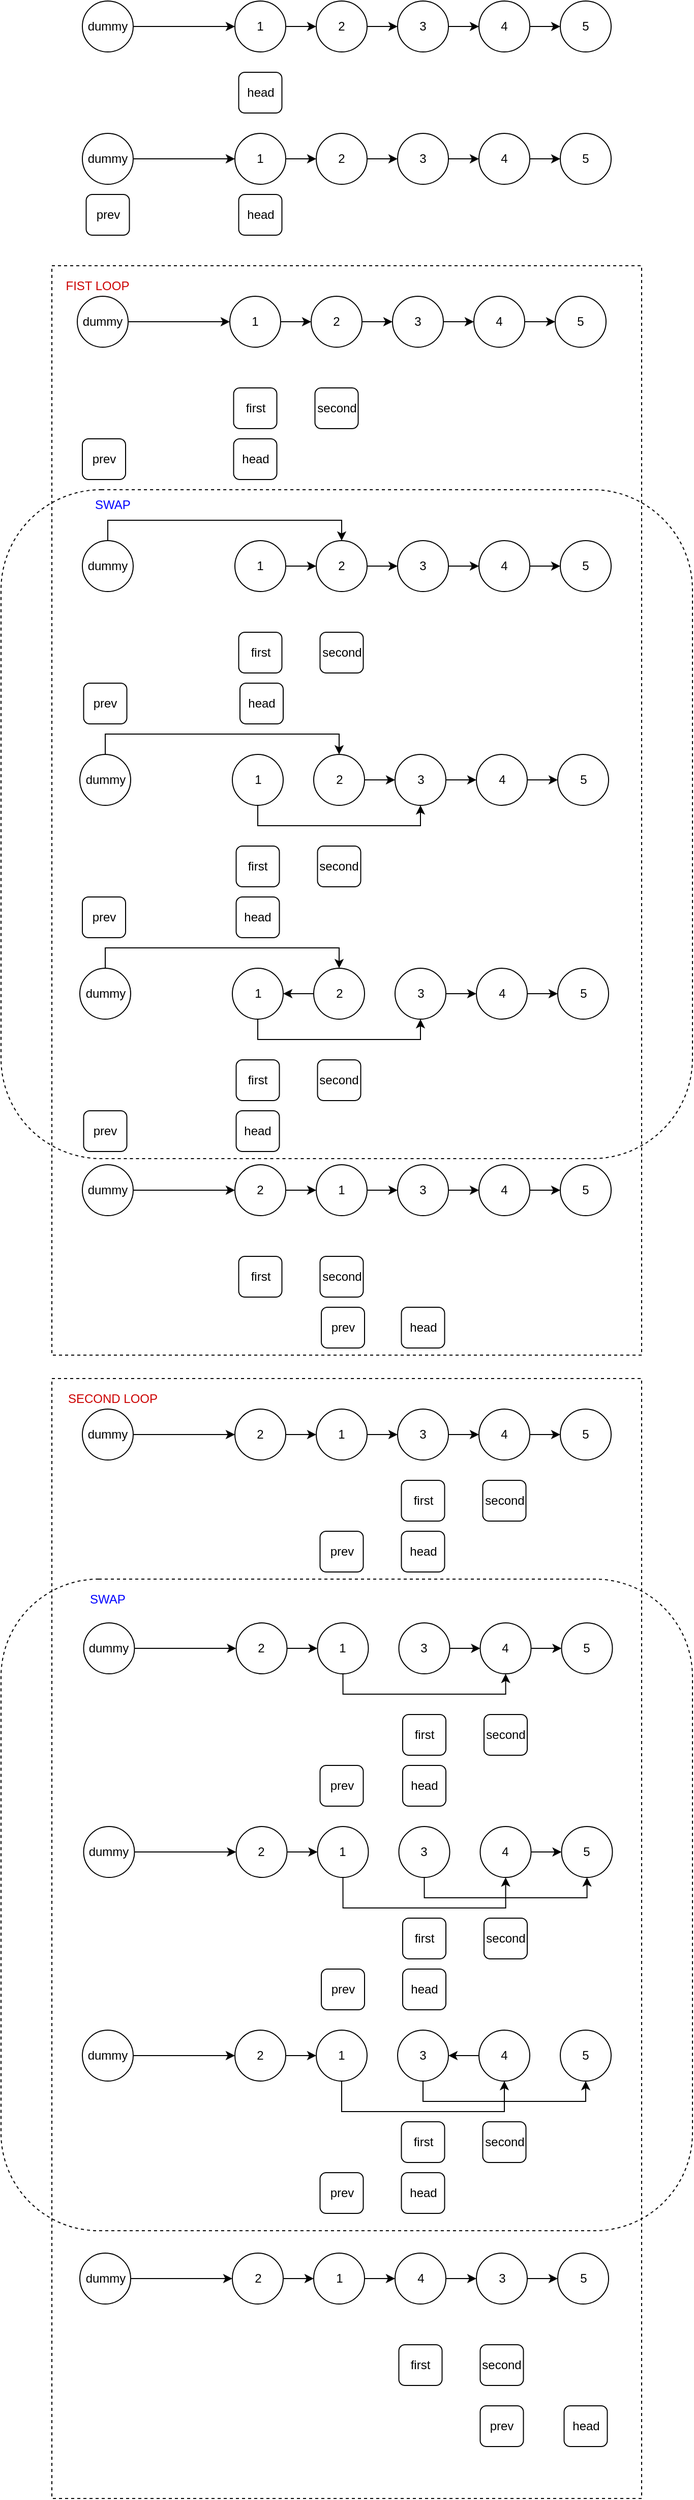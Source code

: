 <mxfile version="13.0.3" type="device"><diagram id="5yfYd93-3vMi6knRlpCM" name="Page-1"><mxGraphModel dx="1933" dy="830" grid="1" gridSize="10" guides="1" tooltips="1" connect="1" arrows="1" fold="1" page="1" pageScale="1" pageWidth="827" pageHeight="1169" math="0" shadow="0"><root><mxCell id="0"/><mxCell id="1" parent="0"/><mxCell id="Z7GHUxm8y8TPB0HBNVhm-134" value="" style="rounded=0;whiteSpace=wrap;html=1;dashed=1;fillColor=none;" vertex="1" parent="1"><mxGeometry x="20" y="300" width="580" height="1070" as="geometry"/></mxCell><mxCell id="Z7GHUxm8y8TPB0HBNVhm-74" style="edgeStyle=orthogonalEdgeStyle;rounded=0;orthogonalLoop=1;jettySize=auto;html=1;exitX=1;exitY=0.5;exitDx=0;exitDy=0;entryX=0;entryY=0.5;entryDx=0;entryDy=0;" edge="1" parent="1" source="Z7GHUxm8y8TPB0HBNVhm-1" target="Z7GHUxm8y8TPB0HBNVhm-2"><mxGeometry relative="1" as="geometry"/></mxCell><mxCell id="Z7GHUxm8y8TPB0HBNVhm-1" value="dummy" style="ellipse;whiteSpace=wrap;html=1;aspect=fixed;" vertex="1" parent="1"><mxGeometry x="50" y="40" width="50" height="50" as="geometry"/></mxCell><mxCell id="Z7GHUxm8y8TPB0HBNVhm-8" style="edgeStyle=orthogonalEdgeStyle;rounded=0;orthogonalLoop=1;jettySize=auto;html=1;exitX=1;exitY=0.5;exitDx=0;exitDy=0;entryX=0;entryY=0.5;entryDx=0;entryDy=0;" edge="1" parent="1" source="Z7GHUxm8y8TPB0HBNVhm-2" target="Z7GHUxm8y8TPB0HBNVhm-3"><mxGeometry relative="1" as="geometry"/></mxCell><mxCell id="Z7GHUxm8y8TPB0HBNVhm-2" value="1" style="ellipse;whiteSpace=wrap;html=1;aspect=fixed;" vertex="1" parent="1"><mxGeometry x="200" y="40" width="50" height="50" as="geometry"/></mxCell><mxCell id="Z7GHUxm8y8TPB0HBNVhm-9" style="edgeStyle=orthogonalEdgeStyle;rounded=0;orthogonalLoop=1;jettySize=auto;html=1;exitX=1;exitY=0.5;exitDx=0;exitDy=0;entryX=0;entryY=0.5;entryDx=0;entryDy=0;" edge="1" parent="1" source="Z7GHUxm8y8TPB0HBNVhm-3" target="Z7GHUxm8y8TPB0HBNVhm-4"><mxGeometry relative="1" as="geometry"/></mxCell><mxCell id="Z7GHUxm8y8TPB0HBNVhm-3" value="2" style="ellipse;whiteSpace=wrap;html=1;aspect=fixed;" vertex="1" parent="1"><mxGeometry x="280" y="40" width="50" height="50" as="geometry"/></mxCell><mxCell id="Z7GHUxm8y8TPB0HBNVhm-10" style="edgeStyle=orthogonalEdgeStyle;rounded=0;orthogonalLoop=1;jettySize=auto;html=1;exitX=1;exitY=0.5;exitDx=0;exitDy=0;entryX=0;entryY=0.5;entryDx=0;entryDy=0;" edge="1" parent="1" source="Z7GHUxm8y8TPB0HBNVhm-4" target="Z7GHUxm8y8TPB0HBNVhm-5"><mxGeometry relative="1" as="geometry"/></mxCell><mxCell id="Z7GHUxm8y8TPB0HBNVhm-4" value="3" style="ellipse;whiteSpace=wrap;html=1;aspect=fixed;" vertex="1" parent="1"><mxGeometry x="360" y="40" width="50" height="50" as="geometry"/></mxCell><mxCell id="Z7GHUxm8y8TPB0HBNVhm-11" style="edgeStyle=orthogonalEdgeStyle;rounded=0;orthogonalLoop=1;jettySize=auto;html=1;exitX=1;exitY=0.5;exitDx=0;exitDy=0;entryX=0;entryY=0.5;entryDx=0;entryDy=0;" edge="1" parent="1" source="Z7GHUxm8y8TPB0HBNVhm-5" target="Z7GHUxm8y8TPB0HBNVhm-6"><mxGeometry relative="1" as="geometry"/></mxCell><mxCell id="Z7GHUxm8y8TPB0HBNVhm-5" value="4" style="ellipse;whiteSpace=wrap;html=1;aspect=fixed;" vertex="1" parent="1"><mxGeometry x="440" y="40" width="50" height="50" as="geometry"/></mxCell><mxCell id="Z7GHUxm8y8TPB0HBNVhm-6" value="5" style="ellipse;whiteSpace=wrap;html=1;aspect=fixed;" vertex="1" parent="1"><mxGeometry x="520" y="40" width="50" height="50" as="geometry"/></mxCell><mxCell id="Z7GHUxm8y8TPB0HBNVhm-24" value="prev" style="rounded=1;whiteSpace=wrap;html=1;" vertex="1" parent="1"><mxGeometry x="53.75" y="230" width="42.5" height="40" as="geometry"/></mxCell><mxCell id="Z7GHUxm8y8TPB0HBNVhm-309" style="edgeStyle=orthogonalEdgeStyle;rounded=0;orthogonalLoop=1;jettySize=auto;html=1;exitX=1;exitY=0.5;exitDx=0;exitDy=0;entryX=0;entryY=0.5;entryDx=0;entryDy=0;" edge="1" parent="1" source="Z7GHUxm8y8TPB0HBNVhm-26" target="Z7GHUxm8y8TPB0HBNVhm-28"><mxGeometry relative="1" as="geometry"/></mxCell><mxCell id="Z7GHUxm8y8TPB0HBNVhm-26" value="dummy" style="ellipse;whiteSpace=wrap;html=1;aspect=fixed;" vertex="1" parent="1"><mxGeometry x="45" y="330" width="50" height="50" as="geometry"/></mxCell><mxCell id="Z7GHUxm8y8TPB0HBNVhm-27" style="edgeStyle=orthogonalEdgeStyle;rounded=0;orthogonalLoop=1;jettySize=auto;html=1;exitX=1;exitY=0.5;exitDx=0;exitDy=0;entryX=0;entryY=0.5;entryDx=0;entryDy=0;" edge="1" source="Z7GHUxm8y8TPB0HBNVhm-28" target="Z7GHUxm8y8TPB0HBNVhm-30" parent="1"><mxGeometry relative="1" as="geometry"/></mxCell><mxCell id="Z7GHUxm8y8TPB0HBNVhm-28" value="1" style="ellipse;whiteSpace=wrap;html=1;aspect=fixed;" vertex="1" parent="1"><mxGeometry x="195" y="330" width="50" height="50" as="geometry"/></mxCell><mxCell id="Z7GHUxm8y8TPB0HBNVhm-29" style="edgeStyle=orthogonalEdgeStyle;rounded=0;orthogonalLoop=1;jettySize=auto;html=1;exitX=1;exitY=0.5;exitDx=0;exitDy=0;entryX=0;entryY=0.5;entryDx=0;entryDy=0;" edge="1" source="Z7GHUxm8y8TPB0HBNVhm-30" target="Z7GHUxm8y8TPB0HBNVhm-32" parent="1"><mxGeometry relative="1" as="geometry"/></mxCell><mxCell id="Z7GHUxm8y8TPB0HBNVhm-30" value="2" style="ellipse;whiteSpace=wrap;html=1;aspect=fixed;" vertex="1" parent="1"><mxGeometry x="275" y="330" width="50" height="50" as="geometry"/></mxCell><mxCell id="Z7GHUxm8y8TPB0HBNVhm-31" style="edgeStyle=orthogonalEdgeStyle;rounded=0;orthogonalLoop=1;jettySize=auto;html=1;exitX=1;exitY=0.5;exitDx=0;exitDy=0;entryX=0;entryY=0.5;entryDx=0;entryDy=0;" edge="1" source="Z7GHUxm8y8TPB0HBNVhm-32" target="Z7GHUxm8y8TPB0HBNVhm-34" parent="1"><mxGeometry relative="1" as="geometry"/></mxCell><mxCell id="Z7GHUxm8y8TPB0HBNVhm-32" value="3" style="ellipse;whiteSpace=wrap;html=1;aspect=fixed;" vertex="1" parent="1"><mxGeometry x="355" y="330" width="50" height="50" as="geometry"/></mxCell><mxCell id="Z7GHUxm8y8TPB0HBNVhm-33" style="edgeStyle=orthogonalEdgeStyle;rounded=0;orthogonalLoop=1;jettySize=auto;html=1;exitX=1;exitY=0.5;exitDx=0;exitDy=0;entryX=0;entryY=0.5;entryDx=0;entryDy=0;" edge="1" source="Z7GHUxm8y8TPB0HBNVhm-34" target="Z7GHUxm8y8TPB0HBNVhm-35" parent="1"><mxGeometry relative="1" as="geometry"/></mxCell><mxCell id="Z7GHUxm8y8TPB0HBNVhm-34" value="4" style="ellipse;whiteSpace=wrap;html=1;aspect=fixed;" vertex="1" parent="1"><mxGeometry x="435" y="330" width="50" height="50" as="geometry"/></mxCell><mxCell id="Z7GHUxm8y8TPB0HBNVhm-35" value="5" style="ellipse;whiteSpace=wrap;html=1;aspect=fixed;" vertex="1" parent="1"><mxGeometry x="515" y="330" width="50" height="50" as="geometry"/></mxCell><mxCell id="Z7GHUxm8y8TPB0HBNVhm-75" style="edgeStyle=orthogonalEdgeStyle;rounded=0;orthogonalLoop=1;jettySize=auto;html=1;exitX=1;exitY=0.5;exitDx=0;exitDy=0;entryX=0;entryY=0.5;entryDx=0;entryDy=0;" edge="1" parent="1" source="Z7GHUxm8y8TPB0HBNVhm-39" target="Z7GHUxm8y8TPB0HBNVhm-41"><mxGeometry relative="1" as="geometry"/></mxCell><mxCell id="Z7GHUxm8y8TPB0HBNVhm-39" value="dummy" style="ellipse;whiteSpace=wrap;html=1;aspect=fixed;" vertex="1" parent="1"><mxGeometry x="50" y="170" width="50" height="50" as="geometry"/></mxCell><mxCell id="Z7GHUxm8y8TPB0HBNVhm-40" style="edgeStyle=orthogonalEdgeStyle;rounded=0;orthogonalLoop=1;jettySize=auto;html=1;exitX=1;exitY=0.5;exitDx=0;exitDy=0;entryX=0;entryY=0.5;entryDx=0;entryDy=0;" edge="1" source="Z7GHUxm8y8TPB0HBNVhm-41" target="Z7GHUxm8y8TPB0HBNVhm-43" parent="1"><mxGeometry relative="1" as="geometry"/></mxCell><mxCell id="Z7GHUxm8y8TPB0HBNVhm-41" value="1" style="ellipse;whiteSpace=wrap;html=1;aspect=fixed;" vertex="1" parent="1"><mxGeometry x="200" y="170" width="50" height="50" as="geometry"/></mxCell><mxCell id="Z7GHUxm8y8TPB0HBNVhm-42" style="edgeStyle=orthogonalEdgeStyle;rounded=0;orthogonalLoop=1;jettySize=auto;html=1;exitX=1;exitY=0.5;exitDx=0;exitDy=0;entryX=0;entryY=0.5;entryDx=0;entryDy=0;" edge="1" source="Z7GHUxm8y8TPB0HBNVhm-43" target="Z7GHUxm8y8TPB0HBNVhm-45" parent="1"><mxGeometry relative="1" as="geometry"/></mxCell><mxCell id="Z7GHUxm8y8TPB0HBNVhm-43" value="2" style="ellipse;whiteSpace=wrap;html=1;aspect=fixed;" vertex="1" parent="1"><mxGeometry x="280" y="170" width="50" height="50" as="geometry"/></mxCell><mxCell id="Z7GHUxm8y8TPB0HBNVhm-44" style="edgeStyle=orthogonalEdgeStyle;rounded=0;orthogonalLoop=1;jettySize=auto;html=1;exitX=1;exitY=0.5;exitDx=0;exitDy=0;entryX=0;entryY=0.5;entryDx=0;entryDy=0;" edge="1" source="Z7GHUxm8y8TPB0HBNVhm-45" target="Z7GHUxm8y8TPB0HBNVhm-47" parent="1"><mxGeometry relative="1" as="geometry"/></mxCell><mxCell id="Z7GHUxm8y8TPB0HBNVhm-45" value="3" style="ellipse;whiteSpace=wrap;html=1;aspect=fixed;" vertex="1" parent="1"><mxGeometry x="360" y="170" width="50" height="50" as="geometry"/></mxCell><mxCell id="Z7GHUxm8y8TPB0HBNVhm-46" style="edgeStyle=orthogonalEdgeStyle;rounded=0;orthogonalLoop=1;jettySize=auto;html=1;exitX=1;exitY=0.5;exitDx=0;exitDy=0;entryX=0;entryY=0.5;entryDx=0;entryDy=0;" edge="1" source="Z7GHUxm8y8TPB0HBNVhm-47" target="Z7GHUxm8y8TPB0HBNVhm-48" parent="1"><mxGeometry relative="1" as="geometry"/></mxCell><mxCell id="Z7GHUxm8y8TPB0HBNVhm-47" value="4" style="ellipse;whiteSpace=wrap;html=1;aspect=fixed;" vertex="1" parent="1"><mxGeometry x="440" y="170" width="50" height="50" as="geometry"/></mxCell><mxCell id="Z7GHUxm8y8TPB0HBNVhm-48" value="5" style="ellipse;whiteSpace=wrap;html=1;aspect=fixed;" vertex="1" parent="1"><mxGeometry x="520" y="170" width="50" height="50" as="geometry"/></mxCell><mxCell id="Z7GHUxm8y8TPB0HBNVhm-53" value="prev" style="rounded=1;whiteSpace=wrap;html=1;" vertex="1" parent="1"><mxGeometry x="50" y="470" width="42.5" height="40" as="geometry"/></mxCell><mxCell id="Z7GHUxm8y8TPB0HBNVhm-56" value="first" style="rounded=1;whiteSpace=wrap;html=1;" vertex="1" parent="1"><mxGeometry x="198.75" y="420" width="42.5" height="40" as="geometry"/></mxCell><mxCell id="Z7GHUxm8y8TPB0HBNVhm-58" value="second" style="rounded=1;whiteSpace=wrap;html=1;" vertex="1" parent="1"><mxGeometry x="278.75" y="420" width="42.5" height="40" as="geometry"/></mxCell><mxCell id="Z7GHUxm8y8TPB0HBNVhm-59" value="dummy" style="ellipse;whiteSpace=wrap;html=1;aspect=fixed;" vertex="1" parent="1"><mxGeometry x="50" y="570" width="50" height="50" as="geometry"/></mxCell><mxCell id="Z7GHUxm8y8TPB0HBNVhm-60" style="edgeStyle=orthogonalEdgeStyle;rounded=0;orthogonalLoop=1;jettySize=auto;html=1;exitX=1;exitY=0.5;exitDx=0;exitDy=0;entryX=0;entryY=0.5;entryDx=0;entryDy=0;" edge="1" source="Z7GHUxm8y8TPB0HBNVhm-61" target="Z7GHUxm8y8TPB0HBNVhm-63" parent="1"><mxGeometry relative="1" as="geometry"/></mxCell><mxCell id="Z7GHUxm8y8TPB0HBNVhm-61" value="1" style="ellipse;whiteSpace=wrap;html=1;aspect=fixed;" vertex="1" parent="1"><mxGeometry x="200" y="570" width="50" height="50" as="geometry"/></mxCell><mxCell id="Z7GHUxm8y8TPB0HBNVhm-62" style="edgeStyle=orthogonalEdgeStyle;rounded=0;orthogonalLoop=1;jettySize=auto;html=1;exitX=1;exitY=0.5;exitDx=0;exitDy=0;entryX=0;entryY=0.5;entryDx=0;entryDy=0;" edge="1" source="Z7GHUxm8y8TPB0HBNVhm-63" target="Z7GHUxm8y8TPB0HBNVhm-65" parent="1"><mxGeometry relative="1" as="geometry"/></mxCell><mxCell id="Z7GHUxm8y8TPB0HBNVhm-63" value="2" style="ellipse;whiteSpace=wrap;html=1;aspect=fixed;" vertex="1" parent="1"><mxGeometry x="280" y="570" width="50" height="50" as="geometry"/></mxCell><mxCell id="Z7GHUxm8y8TPB0HBNVhm-64" style="edgeStyle=orthogonalEdgeStyle;rounded=0;orthogonalLoop=1;jettySize=auto;html=1;exitX=1;exitY=0.5;exitDx=0;exitDy=0;entryX=0;entryY=0.5;entryDx=0;entryDy=0;" edge="1" source="Z7GHUxm8y8TPB0HBNVhm-65" target="Z7GHUxm8y8TPB0HBNVhm-67" parent="1"><mxGeometry relative="1" as="geometry"/></mxCell><mxCell id="Z7GHUxm8y8TPB0HBNVhm-65" value="3" style="ellipse;whiteSpace=wrap;html=1;aspect=fixed;" vertex="1" parent="1"><mxGeometry x="360" y="570" width="50" height="50" as="geometry"/></mxCell><mxCell id="Z7GHUxm8y8TPB0HBNVhm-66" style="edgeStyle=orthogonalEdgeStyle;rounded=0;orthogonalLoop=1;jettySize=auto;html=1;exitX=1;exitY=0.5;exitDx=0;exitDy=0;entryX=0;entryY=0.5;entryDx=0;entryDy=0;" edge="1" source="Z7GHUxm8y8TPB0HBNVhm-67" target="Z7GHUxm8y8TPB0HBNVhm-68" parent="1"><mxGeometry relative="1" as="geometry"/></mxCell><mxCell id="Z7GHUxm8y8TPB0HBNVhm-67" value="4" style="ellipse;whiteSpace=wrap;html=1;aspect=fixed;" vertex="1" parent="1"><mxGeometry x="440" y="570" width="50" height="50" as="geometry"/></mxCell><mxCell id="Z7GHUxm8y8TPB0HBNVhm-68" value="5" style="ellipse;whiteSpace=wrap;html=1;aspect=fixed;" vertex="1" parent="1"><mxGeometry x="520" y="570" width="50" height="50" as="geometry"/></mxCell><mxCell id="Z7GHUxm8y8TPB0HBNVhm-69" value="" style="edgeStyle=orthogonalEdgeStyle;rounded=0;orthogonalLoop=1;jettySize=auto;html=1;entryX=0.5;entryY=0;entryDx=0;entryDy=0;exitX=0.5;exitY=0;exitDx=0;exitDy=0;" edge="1" source="Z7GHUxm8y8TPB0HBNVhm-59" parent="1"><mxGeometry relative="1" as="geometry"><mxPoint x="145" y="570" as="sourcePoint"/><mxPoint x="305" y="570" as="targetPoint"/><Array as="points"><mxPoint x="75" y="550"/><mxPoint x="305" y="550"/></Array></mxGeometry></mxCell><mxCell id="Z7GHUxm8y8TPB0HBNVhm-71" value="prev" style="rounded=1;whiteSpace=wrap;html=1;" vertex="1" parent="1"><mxGeometry x="51.25" y="710" width="42.5" height="40" as="geometry"/></mxCell><mxCell id="Z7GHUxm8y8TPB0HBNVhm-72" value="first" style="rounded=1;whiteSpace=wrap;html=1;" vertex="1" parent="1"><mxGeometry x="203.75" y="660" width="42.5" height="40" as="geometry"/></mxCell><mxCell id="Z7GHUxm8y8TPB0HBNVhm-73" value="second" style="rounded=1;whiteSpace=wrap;html=1;" vertex="1" parent="1"><mxGeometry x="283.75" y="660" width="42.5" height="40" as="geometry"/></mxCell><mxCell id="Z7GHUxm8y8TPB0HBNVhm-77" value="dummy" style="ellipse;whiteSpace=wrap;html=1;aspect=fixed;" vertex="1" parent="1"><mxGeometry x="47.5" y="780" width="50" height="50" as="geometry"/></mxCell><mxCell id="Z7GHUxm8y8TPB0HBNVhm-92" style="edgeStyle=orthogonalEdgeStyle;rounded=0;orthogonalLoop=1;jettySize=auto;html=1;exitX=0.5;exitY=1;exitDx=0;exitDy=0;entryX=0.5;entryY=1;entryDx=0;entryDy=0;" edge="1" parent="1" source="Z7GHUxm8y8TPB0HBNVhm-79" target="Z7GHUxm8y8TPB0HBNVhm-83"><mxGeometry relative="1" as="geometry"/></mxCell><mxCell id="Z7GHUxm8y8TPB0HBNVhm-79" value="1" style="ellipse;whiteSpace=wrap;html=1;aspect=fixed;" vertex="1" parent="1"><mxGeometry x="197.5" y="780" width="50" height="50" as="geometry"/></mxCell><mxCell id="Z7GHUxm8y8TPB0HBNVhm-80" style="edgeStyle=orthogonalEdgeStyle;rounded=0;orthogonalLoop=1;jettySize=auto;html=1;exitX=1;exitY=0.5;exitDx=0;exitDy=0;entryX=0;entryY=0.5;entryDx=0;entryDy=0;" edge="1" source="Z7GHUxm8y8TPB0HBNVhm-81" target="Z7GHUxm8y8TPB0HBNVhm-83" parent="1"><mxGeometry relative="1" as="geometry"/></mxCell><mxCell id="Z7GHUxm8y8TPB0HBNVhm-81" value="2" style="ellipse;whiteSpace=wrap;html=1;aspect=fixed;" vertex="1" parent="1"><mxGeometry x="277.5" y="780" width="50" height="50" as="geometry"/></mxCell><mxCell id="Z7GHUxm8y8TPB0HBNVhm-82" style="edgeStyle=orthogonalEdgeStyle;rounded=0;orthogonalLoop=1;jettySize=auto;html=1;exitX=1;exitY=0.5;exitDx=0;exitDy=0;entryX=0;entryY=0.5;entryDx=0;entryDy=0;" edge="1" source="Z7GHUxm8y8TPB0HBNVhm-83" target="Z7GHUxm8y8TPB0HBNVhm-85" parent="1"><mxGeometry relative="1" as="geometry"/></mxCell><mxCell id="Z7GHUxm8y8TPB0HBNVhm-83" value="3" style="ellipse;whiteSpace=wrap;html=1;aspect=fixed;" vertex="1" parent="1"><mxGeometry x="357.5" y="780" width="50" height="50" as="geometry"/></mxCell><mxCell id="Z7GHUxm8y8TPB0HBNVhm-84" style="edgeStyle=orthogonalEdgeStyle;rounded=0;orthogonalLoop=1;jettySize=auto;html=1;exitX=1;exitY=0.5;exitDx=0;exitDy=0;entryX=0;entryY=0.5;entryDx=0;entryDy=0;" edge="1" source="Z7GHUxm8y8TPB0HBNVhm-85" target="Z7GHUxm8y8TPB0HBNVhm-86" parent="1"><mxGeometry relative="1" as="geometry"/></mxCell><mxCell id="Z7GHUxm8y8TPB0HBNVhm-85" value="4" style="ellipse;whiteSpace=wrap;html=1;aspect=fixed;" vertex="1" parent="1"><mxGeometry x="437.5" y="780" width="50" height="50" as="geometry"/></mxCell><mxCell id="Z7GHUxm8y8TPB0HBNVhm-86" value="5" style="ellipse;whiteSpace=wrap;html=1;aspect=fixed;" vertex="1" parent="1"><mxGeometry x="517.5" y="780" width="50" height="50" as="geometry"/></mxCell><mxCell id="Z7GHUxm8y8TPB0HBNVhm-87" value="" style="edgeStyle=orthogonalEdgeStyle;rounded=0;orthogonalLoop=1;jettySize=auto;html=1;entryX=0.5;entryY=0;entryDx=0;entryDy=0;exitX=0.5;exitY=0;exitDx=0;exitDy=0;" edge="1" source="Z7GHUxm8y8TPB0HBNVhm-77" parent="1"><mxGeometry relative="1" as="geometry"><mxPoint x="142.5" y="780" as="sourcePoint"/><mxPoint x="302.5" y="780" as="targetPoint"/><Array as="points"><mxPoint x="72.5" y="760"/><mxPoint x="302.5" y="760"/></Array></mxGeometry></mxCell><mxCell id="Z7GHUxm8y8TPB0HBNVhm-89" value="prev" style="rounded=1;whiteSpace=wrap;html=1;" vertex="1" parent="1"><mxGeometry x="50" y="920" width="42.5" height="40" as="geometry"/></mxCell><mxCell id="Z7GHUxm8y8TPB0HBNVhm-90" value="first" style="rounded=1;whiteSpace=wrap;html=1;" vertex="1" parent="1"><mxGeometry x="201.25" y="870" width="42.5" height="40" as="geometry"/></mxCell><mxCell id="Z7GHUxm8y8TPB0HBNVhm-91" value="second" style="rounded=1;whiteSpace=wrap;html=1;" vertex="1" parent="1"><mxGeometry x="281.25" y="870" width="42.5" height="40" as="geometry"/></mxCell><mxCell id="Z7GHUxm8y8TPB0HBNVhm-93" value="dummy" style="ellipse;whiteSpace=wrap;html=1;aspect=fixed;" vertex="1" parent="1"><mxGeometry x="47.5" y="990" width="50" height="50" as="geometry"/></mxCell><mxCell id="Z7GHUxm8y8TPB0HBNVhm-95" style="edgeStyle=orthogonalEdgeStyle;rounded=0;orthogonalLoop=1;jettySize=auto;html=1;exitX=0.5;exitY=1;exitDx=0;exitDy=0;entryX=0.5;entryY=1;entryDx=0;entryDy=0;" edge="1" source="Z7GHUxm8y8TPB0HBNVhm-96" target="Z7GHUxm8y8TPB0HBNVhm-100" parent="1"><mxGeometry relative="1" as="geometry"/></mxCell><mxCell id="Z7GHUxm8y8TPB0HBNVhm-96" value="1" style="ellipse;whiteSpace=wrap;html=1;aspect=fixed;" vertex="1" parent="1"><mxGeometry x="197.5" y="990" width="50" height="50" as="geometry"/></mxCell><mxCell id="Z7GHUxm8y8TPB0HBNVhm-109" style="edgeStyle=orthogonalEdgeStyle;rounded=0;orthogonalLoop=1;jettySize=auto;html=1;exitX=0;exitY=0.5;exitDx=0;exitDy=0;entryX=1;entryY=0.5;entryDx=0;entryDy=0;" edge="1" parent="1" source="Z7GHUxm8y8TPB0HBNVhm-98" target="Z7GHUxm8y8TPB0HBNVhm-96"><mxGeometry relative="1" as="geometry"/></mxCell><mxCell id="Z7GHUxm8y8TPB0HBNVhm-98" value="2" style="ellipse;whiteSpace=wrap;html=1;aspect=fixed;" vertex="1" parent="1"><mxGeometry x="277.5" y="990" width="50" height="50" as="geometry"/></mxCell><mxCell id="Z7GHUxm8y8TPB0HBNVhm-99" style="edgeStyle=orthogonalEdgeStyle;rounded=0;orthogonalLoop=1;jettySize=auto;html=1;exitX=1;exitY=0.5;exitDx=0;exitDy=0;entryX=0;entryY=0.5;entryDx=0;entryDy=0;" edge="1" source="Z7GHUxm8y8TPB0HBNVhm-100" target="Z7GHUxm8y8TPB0HBNVhm-102" parent="1"><mxGeometry relative="1" as="geometry"/></mxCell><mxCell id="Z7GHUxm8y8TPB0HBNVhm-100" value="3" style="ellipse;whiteSpace=wrap;html=1;aspect=fixed;" vertex="1" parent="1"><mxGeometry x="357.5" y="990" width="50" height="50" as="geometry"/></mxCell><mxCell id="Z7GHUxm8y8TPB0HBNVhm-101" style="edgeStyle=orthogonalEdgeStyle;rounded=0;orthogonalLoop=1;jettySize=auto;html=1;exitX=1;exitY=0.5;exitDx=0;exitDy=0;entryX=0;entryY=0.5;entryDx=0;entryDy=0;" edge="1" source="Z7GHUxm8y8TPB0HBNVhm-102" target="Z7GHUxm8y8TPB0HBNVhm-103" parent="1"><mxGeometry relative="1" as="geometry"/></mxCell><mxCell id="Z7GHUxm8y8TPB0HBNVhm-102" value="4" style="ellipse;whiteSpace=wrap;html=1;aspect=fixed;" vertex="1" parent="1"><mxGeometry x="437.5" y="990" width="50" height="50" as="geometry"/></mxCell><mxCell id="Z7GHUxm8y8TPB0HBNVhm-103" value="5" style="ellipse;whiteSpace=wrap;html=1;aspect=fixed;" vertex="1" parent="1"><mxGeometry x="517.5" y="990" width="50" height="50" as="geometry"/></mxCell><mxCell id="Z7GHUxm8y8TPB0HBNVhm-104" value="" style="edgeStyle=orthogonalEdgeStyle;rounded=0;orthogonalLoop=1;jettySize=auto;html=1;entryX=0.5;entryY=0;entryDx=0;entryDy=0;exitX=0.5;exitY=0;exitDx=0;exitDy=0;" edge="1" source="Z7GHUxm8y8TPB0HBNVhm-93" parent="1"><mxGeometry relative="1" as="geometry"><mxPoint x="142.5" y="990" as="sourcePoint"/><mxPoint x="302.5" y="990" as="targetPoint"/><Array as="points"><mxPoint x="72.5" y="970"/><mxPoint x="302.5" y="970"/></Array></mxGeometry></mxCell><mxCell id="Z7GHUxm8y8TPB0HBNVhm-106" value="prev" style="rounded=1;whiteSpace=wrap;html=1;" vertex="1" parent="1"><mxGeometry x="51.25" y="1130" width="42.5" height="40" as="geometry"/></mxCell><mxCell id="Z7GHUxm8y8TPB0HBNVhm-107" value="first" style="rounded=1;whiteSpace=wrap;html=1;" vertex="1" parent="1"><mxGeometry x="201.25" y="1080" width="42.5" height="40" as="geometry"/></mxCell><mxCell id="Z7GHUxm8y8TPB0HBNVhm-108" value="second" style="rounded=1;whiteSpace=wrap;html=1;" vertex="1" parent="1"><mxGeometry x="281.25" y="1080" width="42.5" height="40" as="geometry"/></mxCell><mxCell id="Z7GHUxm8y8TPB0HBNVhm-131" style="edgeStyle=orthogonalEdgeStyle;rounded=0;orthogonalLoop=1;jettySize=auto;html=1;exitX=1;exitY=0.5;exitDx=0;exitDy=0;entryX=0;entryY=0.5;entryDx=0;entryDy=0;" edge="1" parent="1" source="Z7GHUxm8y8TPB0HBNVhm-111" target="Z7GHUxm8y8TPB0HBNVhm-113"><mxGeometry relative="1" as="geometry"/></mxCell><mxCell id="Z7GHUxm8y8TPB0HBNVhm-111" value="dummy" style="ellipse;whiteSpace=wrap;html=1;aspect=fixed;" vertex="1" parent="1"><mxGeometry x="50" y="1183" width="50" height="50" as="geometry"/></mxCell><mxCell id="Z7GHUxm8y8TPB0HBNVhm-113" value="2" style="ellipse;whiteSpace=wrap;html=1;aspect=fixed;" vertex="1" parent="1"><mxGeometry x="200" y="1183" width="50" height="50" as="geometry"/></mxCell><mxCell id="Z7GHUxm8y8TPB0HBNVhm-114" style="edgeStyle=orthogonalEdgeStyle;rounded=0;orthogonalLoop=1;jettySize=auto;html=1;exitX=1;exitY=0.5;exitDx=0;exitDy=0;entryX=0;entryY=0.5;entryDx=0;entryDy=0;" edge="1" source="Z7GHUxm8y8TPB0HBNVhm-113" target="Z7GHUxm8y8TPB0HBNVhm-115" parent="1"><mxGeometry relative="1" as="geometry"/></mxCell><mxCell id="Z7GHUxm8y8TPB0HBNVhm-133" style="edgeStyle=orthogonalEdgeStyle;rounded=0;orthogonalLoop=1;jettySize=auto;html=1;exitX=1;exitY=0.5;exitDx=0;exitDy=0;entryX=0;entryY=0.5;entryDx=0;entryDy=0;" edge="1" parent="1" source="Z7GHUxm8y8TPB0HBNVhm-115" target="Z7GHUxm8y8TPB0HBNVhm-117"><mxGeometry relative="1" as="geometry"/></mxCell><mxCell id="Z7GHUxm8y8TPB0HBNVhm-115" value="1" style="ellipse;whiteSpace=wrap;html=1;aspect=fixed;" vertex="1" parent="1"><mxGeometry x="280" y="1183" width="50" height="50" as="geometry"/></mxCell><mxCell id="Z7GHUxm8y8TPB0HBNVhm-116" style="edgeStyle=orthogonalEdgeStyle;rounded=0;orthogonalLoop=1;jettySize=auto;html=1;exitX=1;exitY=0.5;exitDx=0;exitDy=0;entryX=0;entryY=0.5;entryDx=0;entryDy=0;" edge="1" source="Z7GHUxm8y8TPB0HBNVhm-117" target="Z7GHUxm8y8TPB0HBNVhm-119" parent="1"><mxGeometry relative="1" as="geometry"/></mxCell><mxCell id="Z7GHUxm8y8TPB0HBNVhm-117" value="3" style="ellipse;whiteSpace=wrap;html=1;aspect=fixed;" vertex="1" parent="1"><mxGeometry x="360" y="1183" width="50" height="50" as="geometry"/></mxCell><mxCell id="Z7GHUxm8y8TPB0HBNVhm-118" style="edgeStyle=orthogonalEdgeStyle;rounded=0;orthogonalLoop=1;jettySize=auto;html=1;exitX=1;exitY=0.5;exitDx=0;exitDy=0;entryX=0;entryY=0.5;entryDx=0;entryDy=0;" edge="1" source="Z7GHUxm8y8TPB0HBNVhm-119" target="Z7GHUxm8y8TPB0HBNVhm-120" parent="1"><mxGeometry relative="1" as="geometry"/></mxCell><mxCell id="Z7GHUxm8y8TPB0HBNVhm-119" value="4" style="ellipse;whiteSpace=wrap;html=1;aspect=fixed;" vertex="1" parent="1"><mxGeometry x="440" y="1183" width="50" height="50" as="geometry"/></mxCell><mxCell id="Z7GHUxm8y8TPB0HBNVhm-120" value="5" style="ellipse;whiteSpace=wrap;html=1;aspect=fixed;" vertex="1" parent="1"><mxGeometry x="520" y="1183" width="50" height="50" as="geometry"/></mxCell><mxCell id="Z7GHUxm8y8TPB0HBNVhm-123" value="prev" style="rounded=1;whiteSpace=wrap;html=1;" vertex="1" parent="1"><mxGeometry x="285" y="1323" width="42.5" height="40" as="geometry"/></mxCell><mxCell id="Z7GHUxm8y8TPB0HBNVhm-124" value="first" style="rounded=1;whiteSpace=wrap;html=1;" vertex="1" parent="1"><mxGeometry x="203.75" y="1273" width="42.5" height="40" as="geometry"/></mxCell><mxCell id="Z7GHUxm8y8TPB0HBNVhm-125" value="second" style="rounded=1;whiteSpace=wrap;html=1;" vertex="1" parent="1"><mxGeometry x="283.75" y="1273" width="42.5" height="40" as="geometry"/></mxCell><mxCell id="Z7GHUxm8y8TPB0HBNVhm-126" value="head" style="rounded=1;whiteSpace=wrap;html=1;" vertex="1" parent="1"><mxGeometry x="363.75" y="1323" width="42.5" height="40" as="geometry"/></mxCell><mxCell id="Z7GHUxm8y8TPB0HBNVhm-127" value="head" style="rounded=1;whiteSpace=wrap;html=1;" vertex="1" parent="1"><mxGeometry x="198.75" y="470" width="42.5" height="40" as="geometry"/></mxCell><mxCell id="Z7GHUxm8y8TPB0HBNVhm-128" value="head" style="rounded=1;whiteSpace=wrap;html=1;" vertex="1" parent="1"><mxGeometry x="205" y="710" width="42.5" height="40" as="geometry"/></mxCell><mxCell id="Z7GHUxm8y8TPB0HBNVhm-129" value="head" style="rounded=1;whiteSpace=wrap;html=1;" vertex="1" parent="1"><mxGeometry x="201.25" y="920" width="42.5" height="40" as="geometry"/></mxCell><mxCell id="Z7GHUxm8y8TPB0HBNVhm-130" value="head" style="rounded=1;whiteSpace=wrap;html=1;" vertex="1" parent="1"><mxGeometry x="201.25" y="1130" width="42.5" height="40" as="geometry"/></mxCell><mxCell id="Z7GHUxm8y8TPB0HBNVhm-135" value="&lt;font color=&quot;#cc0000&quot;&gt;FIST LOOP&lt;/font&gt;" style="text;html=1;strokeColor=none;fillColor=none;align=center;verticalAlign=middle;whiteSpace=wrap;rounded=0;" vertex="1" parent="1"><mxGeometry x="30" y="310" width="70" height="20" as="geometry"/></mxCell><mxCell id="Z7GHUxm8y8TPB0HBNVhm-136" value="" style="rounded=0;whiteSpace=wrap;html=1;dashed=1;fillColor=none;" vertex="1" parent="1"><mxGeometry x="20" y="1393" width="580" height="1100" as="geometry"/></mxCell><mxCell id="Z7GHUxm8y8TPB0HBNVhm-216" style="edgeStyle=orthogonalEdgeStyle;rounded=0;orthogonalLoop=1;jettySize=auto;html=1;exitX=1;exitY=0.5;exitDx=0;exitDy=0;entryX=0;entryY=0.5;entryDx=0;entryDy=0;" edge="1" parent="1" source="Z7GHUxm8y8TPB0HBNVhm-137" target="Z7GHUxm8y8TPB0HBNVhm-139"><mxGeometry relative="1" as="geometry"/></mxCell><mxCell id="Z7GHUxm8y8TPB0HBNVhm-137" value="dummy" style="ellipse;whiteSpace=wrap;html=1;aspect=fixed;" vertex="1" parent="1"><mxGeometry x="50" y="1423" width="50" height="50" as="geometry"/></mxCell><mxCell id="Z7GHUxm8y8TPB0HBNVhm-138" style="edgeStyle=orthogonalEdgeStyle;rounded=0;orthogonalLoop=1;jettySize=auto;html=1;exitX=1;exitY=0.5;exitDx=0;exitDy=0;entryX=0;entryY=0.5;entryDx=0;entryDy=0;" edge="1" source="Z7GHUxm8y8TPB0HBNVhm-139" target="Z7GHUxm8y8TPB0HBNVhm-141" parent="1"><mxGeometry relative="1" as="geometry"/></mxCell><mxCell id="Z7GHUxm8y8TPB0HBNVhm-139" value="2" style="ellipse;whiteSpace=wrap;html=1;aspect=fixed;" vertex="1" parent="1"><mxGeometry x="200" y="1423" width="50" height="50" as="geometry"/></mxCell><mxCell id="Z7GHUxm8y8TPB0HBNVhm-140" style="edgeStyle=orthogonalEdgeStyle;rounded=0;orthogonalLoop=1;jettySize=auto;html=1;exitX=1;exitY=0.5;exitDx=0;exitDy=0;entryX=0;entryY=0.5;entryDx=0;entryDy=0;" edge="1" source="Z7GHUxm8y8TPB0HBNVhm-141" target="Z7GHUxm8y8TPB0HBNVhm-143" parent="1"><mxGeometry relative="1" as="geometry"/></mxCell><mxCell id="Z7GHUxm8y8TPB0HBNVhm-141" value="1" style="ellipse;whiteSpace=wrap;html=1;aspect=fixed;" vertex="1" parent="1"><mxGeometry x="280" y="1423" width="50" height="50" as="geometry"/></mxCell><mxCell id="Z7GHUxm8y8TPB0HBNVhm-142" style="edgeStyle=orthogonalEdgeStyle;rounded=0;orthogonalLoop=1;jettySize=auto;html=1;exitX=1;exitY=0.5;exitDx=0;exitDy=0;entryX=0;entryY=0.5;entryDx=0;entryDy=0;" edge="1" source="Z7GHUxm8y8TPB0HBNVhm-143" target="Z7GHUxm8y8TPB0HBNVhm-145" parent="1"><mxGeometry relative="1" as="geometry"/></mxCell><mxCell id="Z7GHUxm8y8TPB0HBNVhm-143" value="3" style="ellipse;whiteSpace=wrap;html=1;aspect=fixed;" vertex="1" parent="1"><mxGeometry x="360" y="1423" width="50" height="50" as="geometry"/></mxCell><mxCell id="Z7GHUxm8y8TPB0HBNVhm-144" style="edgeStyle=orthogonalEdgeStyle;rounded=0;orthogonalLoop=1;jettySize=auto;html=1;exitX=1;exitY=0.5;exitDx=0;exitDy=0;entryX=0;entryY=0.5;entryDx=0;entryDy=0;" edge="1" source="Z7GHUxm8y8TPB0HBNVhm-145" target="Z7GHUxm8y8TPB0HBNVhm-146" parent="1"><mxGeometry relative="1" as="geometry"/></mxCell><mxCell id="Z7GHUxm8y8TPB0HBNVhm-145" value="4" style="ellipse;whiteSpace=wrap;html=1;aspect=fixed;" vertex="1" parent="1"><mxGeometry x="440" y="1423" width="50" height="50" as="geometry"/></mxCell><mxCell id="Z7GHUxm8y8TPB0HBNVhm-146" value="5" style="ellipse;whiteSpace=wrap;html=1;aspect=fixed;" vertex="1" parent="1"><mxGeometry x="520" y="1423" width="50" height="50" as="geometry"/></mxCell><mxCell id="Z7GHUxm8y8TPB0HBNVhm-215" value="&lt;font color=&quot;#cc0000&quot;&gt;SECOND LOOP&lt;/font&gt;" style="text;html=1;strokeColor=none;fillColor=none;align=center;verticalAlign=middle;whiteSpace=wrap;rounded=0;" vertex="1" parent="1"><mxGeometry x="30" y="1403" width="100" height="20" as="geometry"/></mxCell><mxCell id="Z7GHUxm8y8TPB0HBNVhm-217" value="first" style="rounded=1;whiteSpace=wrap;html=1;" vertex="1" parent="1"><mxGeometry x="363.75" y="1493" width="42.5" height="40" as="geometry"/></mxCell><mxCell id="Z7GHUxm8y8TPB0HBNVhm-218" value="second" style="rounded=1;whiteSpace=wrap;html=1;" vertex="1" parent="1"><mxGeometry x="443.75" y="1493" width="42.5" height="40" as="geometry"/></mxCell><mxCell id="Z7GHUxm8y8TPB0HBNVhm-219" value="prev" style="rounded=1;whiteSpace=wrap;html=1;" vertex="1" parent="1"><mxGeometry x="283.75" y="1543" width="42.5" height="40" as="geometry"/></mxCell><mxCell id="Z7GHUxm8y8TPB0HBNVhm-220" value="head" style="rounded=1;whiteSpace=wrap;html=1;" vertex="1" parent="1"><mxGeometry x="363.75" y="1543" width="42.5" height="40" as="geometry"/></mxCell><mxCell id="Z7GHUxm8y8TPB0HBNVhm-221" style="edgeStyle=orthogonalEdgeStyle;rounded=0;orthogonalLoop=1;jettySize=auto;html=1;exitX=1;exitY=0.5;exitDx=0;exitDy=0;entryX=0;entryY=0.5;entryDx=0;entryDy=0;" edge="1" source="Z7GHUxm8y8TPB0HBNVhm-222" target="Z7GHUxm8y8TPB0HBNVhm-224" parent="1"><mxGeometry relative="1" as="geometry"/></mxCell><mxCell id="Z7GHUxm8y8TPB0HBNVhm-222" value="dummy" style="ellipse;whiteSpace=wrap;html=1;aspect=fixed;" vertex="1" parent="1"><mxGeometry x="51.25" y="1633" width="50" height="50" as="geometry"/></mxCell><mxCell id="Z7GHUxm8y8TPB0HBNVhm-223" style="edgeStyle=orthogonalEdgeStyle;rounded=0;orthogonalLoop=1;jettySize=auto;html=1;exitX=1;exitY=0.5;exitDx=0;exitDy=0;entryX=0;entryY=0.5;entryDx=0;entryDy=0;" edge="1" source="Z7GHUxm8y8TPB0HBNVhm-224" target="Z7GHUxm8y8TPB0HBNVhm-226" parent="1"><mxGeometry relative="1" as="geometry"/></mxCell><mxCell id="Z7GHUxm8y8TPB0HBNVhm-224" value="2" style="ellipse;whiteSpace=wrap;html=1;aspect=fixed;" vertex="1" parent="1"><mxGeometry x="201.25" y="1633" width="50" height="50" as="geometry"/></mxCell><mxCell id="Z7GHUxm8y8TPB0HBNVhm-272" style="edgeStyle=orthogonalEdgeStyle;rounded=0;orthogonalLoop=1;jettySize=auto;html=1;exitX=0.5;exitY=1;exitDx=0;exitDy=0;entryX=0.5;entryY=1;entryDx=0;entryDy=0;" edge="1" parent="1" source="Z7GHUxm8y8TPB0HBNVhm-226" target="Z7GHUxm8y8TPB0HBNVhm-230"><mxGeometry relative="1" as="geometry"/></mxCell><mxCell id="Z7GHUxm8y8TPB0HBNVhm-226" value="1" style="ellipse;whiteSpace=wrap;html=1;aspect=fixed;" vertex="1" parent="1"><mxGeometry x="281.25" y="1633" width="50" height="50" as="geometry"/></mxCell><mxCell id="Z7GHUxm8y8TPB0HBNVhm-227" style="edgeStyle=orthogonalEdgeStyle;rounded=0;orthogonalLoop=1;jettySize=auto;html=1;exitX=1;exitY=0.5;exitDx=0;exitDy=0;entryX=0;entryY=0.5;entryDx=0;entryDy=0;" edge="1" source="Z7GHUxm8y8TPB0HBNVhm-228" target="Z7GHUxm8y8TPB0HBNVhm-230" parent="1"><mxGeometry relative="1" as="geometry"/></mxCell><mxCell id="Z7GHUxm8y8TPB0HBNVhm-228" value="3" style="ellipse;whiteSpace=wrap;html=1;aspect=fixed;" vertex="1" parent="1"><mxGeometry x="361.25" y="1633" width="50" height="50" as="geometry"/></mxCell><mxCell id="Z7GHUxm8y8TPB0HBNVhm-229" style="edgeStyle=orthogonalEdgeStyle;rounded=0;orthogonalLoop=1;jettySize=auto;html=1;exitX=1;exitY=0.5;exitDx=0;exitDy=0;entryX=0;entryY=0.5;entryDx=0;entryDy=0;" edge="1" source="Z7GHUxm8y8TPB0HBNVhm-230" target="Z7GHUxm8y8TPB0HBNVhm-231" parent="1"><mxGeometry relative="1" as="geometry"/></mxCell><mxCell id="Z7GHUxm8y8TPB0HBNVhm-230" value="4" style="ellipse;whiteSpace=wrap;html=1;aspect=fixed;" vertex="1" parent="1"><mxGeometry x="441.25" y="1633" width="50" height="50" as="geometry"/></mxCell><mxCell id="Z7GHUxm8y8TPB0HBNVhm-231" value="5" style="ellipse;whiteSpace=wrap;html=1;aspect=fixed;" vertex="1" parent="1"><mxGeometry x="521.25" y="1633" width="50" height="50" as="geometry"/></mxCell><mxCell id="Z7GHUxm8y8TPB0HBNVhm-232" value="first" style="rounded=1;whiteSpace=wrap;html=1;" vertex="1" parent="1"><mxGeometry x="365" y="1723" width="42.5" height="40" as="geometry"/></mxCell><mxCell id="Z7GHUxm8y8TPB0HBNVhm-233" value="second" style="rounded=1;whiteSpace=wrap;html=1;" vertex="1" parent="1"><mxGeometry x="445" y="1723" width="42.5" height="40" as="geometry"/></mxCell><mxCell id="Z7GHUxm8y8TPB0HBNVhm-234" value="prev" style="rounded=1;whiteSpace=wrap;html=1;" vertex="1" parent="1"><mxGeometry x="283.75" y="1773" width="42.5" height="40" as="geometry"/></mxCell><mxCell id="Z7GHUxm8y8TPB0HBNVhm-235" value="head" style="rounded=1;whiteSpace=wrap;html=1;" vertex="1" parent="1"><mxGeometry x="365" y="1773" width="42.5" height="40" as="geometry"/></mxCell><mxCell id="Z7GHUxm8y8TPB0HBNVhm-237" style="edgeStyle=orthogonalEdgeStyle;rounded=0;orthogonalLoop=1;jettySize=auto;html=1;exitX=1;exitY=0.5;exitDx=0;exitDy=0;entryX=0;entryY=0.5;entryDx=0;entryDy=0;" edge="1" source="Z7GHUxm8y8TPB0HBNVhm-238" target="Z7GHUxm8y8TPB0HBNVhm-240" parent="1"><mxGeometry relative="1" as="geometry"/></mxCell><mxCell id="Z7GHUxm8y8TPB0HBNVhm-238" value="dummy" style="ellipse;whiteSpace=wrap;html=1;aspect=fixed;" vertex="1" parent="1"><mxGeometry x="51.25" y="1833" width="50" height="50" as="geometry"/></mxCell><mxCell id="Z7GHUxm8y8TPB0HBNVhm-239" style="edgeStyle=orthogonalEdgeStyle;rounded=0;orthogonalLoop=1;jettySize=auto;html=1;exitX=1;exitY=0.5;exitDx=0;exitDy=0;entryX=0;entryY=0.5;entryDx=0;entryDy=0;" edge="1" source="Z7GHUxm8y8TPB0HBNVhm-240" target="Z7GHUxm8y8TPB0HBNVhm-242" parent="1"><mxGeometry relative="1" as="geometry"/></mxCell><mxCell id="Z7GHUxm8y8TPB0HBNVhm-240" value="2" style="ellipse;whiteSpace=wrap;html=1;aspect=fixed;" vertex="1" parent="1"><mxGeometry x="201.25" y="1833" width="50" height="50" as="geometry"/></mxCell><mxCell id="Z7GHUxm8y8TPB0HBNVhm-273" style="edgeStyle=orthogonalEdgeStyle;rounded=0;orthogonalLoop=1;jettySize=auto;html=1;exitX=0.5;exitY=1;exitDx=0;exitDy=0;entryX=0.5;entryY=1;entryDx=0;entryDy=0;" edge="1" parent="1" source="Z7GHUxm8y8TPB0HBNVhm-242" target="Z7GHUxm8y8TPB0HBNVhm-246"><mxGeometry relative="1" as="geometry"><Array as="points"><mxPoint x="306" y="1913"/><mxPoint x="466" y="1913"/></Array></mxGeometry></mxCell><mxCell id="Z7GHUxm8y8TPB0HBNVhm-242" value="1" style="ellipse;whiteSpace=wrap;html=1;aspect=fixed;" vertex="1" parent="1"><mxGeometry x="281.25" y="1833" width="50" height="50" as="geometry"/></mxCell><mxCell id="Z7GHUxm8y8TPB0HBNVhm-253" style="edgeStyle=orthogonalEdgeStyle;rounded=0;orthogonalLoop=1;jettySize=auto;html=1;exitX=0.5;exitY=1;exitDx=0;exitDy=0;entryX=0.5;entryY=1;entryDx=0;entryDy=0;" edge="1" parent="1" source="Z7GHUxm8y8TPB0HBNVhm-244" target="Z7GHUxm8y8TPB0HBNVhm-247"><mxGeometry relative="1" as="geometry"/></mxCell><mxCell id="Z7GHUxm8y8TPB0HBNVhm-244" value="3" style="ellipse;whiteSpace=wrap;html=1;aspect=fixed;" vertex="1" parent="1"><mxGeometry x="361.25" y="1833" width="50" height="50" as="geometry"/></mxCell><mxCell id="Z7GHUxm8y8TPB0HBNVhm-245" style="edgeStyle=orthogonalEdgeStyle;rounded=0;orthogonalLoop=1;jettySize=auto;html=1;exitX=1;exitY=0.5;exitDx=0;exitDy=0;entryX=0;entryY=0.5;entryDx=0;entryDy=0;" edge="1" source="Z7GHUxm8y8TPB0HBNVhm-246" target="Z7GHUxm8y8TPB0HBNVhm-247" parent="1"><mxGeometry relative="1" as="geometry"/></mxCell><mxCell id="Z7GHUxm8y8TPB0HBNVhm-246" value="4" style="ellipse;whiteSpace=wrap;html=1;aspect=fixed;" vertex="1" parent="1"><mxGeometry x="441.25" y="1833" width="50" height="50" as="geometry"/></mxCell><mxCell id="Z7GHUxm8y8TPB0HBNVhm-247" value="5" style="ellipse;whiteSpace=wrap;html=1;aspect=fixed;" vertex="1" parent="1"><mxGeometry x="521.25" y="1833" width="50" height="50" as="geometry"/></mxCell><mxCell id="Z7GHUxm8y8TPB0HBNVhm-248" value="first" style="rounded=1;whiteSpace=wrap;html=1;" vertex="1" parent="1"><mxGeometry x="365" y="1923" width="42.5" height="40" as="geometry"/></mxCell><mxCell id="Z7GHUxm8y8TPB0HBNVhm-249" value="second" style="rounded=1;whiteSpace=wrap;html=1;" vertex="1" parent="1"><mxGeometry x="445" y="1923" width="42.5" height="40" as="geometry"/></mxCell><mxCell id="Z7GHUxm8y8TPB0HBNVhm-251" value="prev" style="rounded=1;whiteSpace=wrap;html=1;" vertex="1" parent="1"><mxGeometry x="285" y="1973" width="42.5" height="40" as="geometry"/></mxCell><mxCell id="Z7GHUxm8y8TPB0HBNVhm-252" value="head" style="rounded=1;whiteSpace=wrap;html=1;" vertex="1" parent="1"><mxGeometry x="365" y="1973" width="42.5" height="40" as="geometry"/></mxCell><mxCell id="Z7GHUxm8y8TPB0HBNVhm-274" style="edgeStyle=orthogonalEdgeStyle;rounded=0;orthogonalLoop=1;jettySize=auto;html=1;exitX=1;exitY=0.5;exitDx=0;exitDy=0;entryX=0;entryY=0.5;entryDx=0;entryDy=0;" edge="1" source="Z7GHUxm8y8TPB0HBNVhm-275" target="Z7GHUxm8y8TPB0HBNVhm-277" parent="1"><mxGeometry relative="1" as="geometry"/></mxCell><mxCell id="Z7GHUxm8y8TPB0HBNVhm-275" value="dummy" style="ellipse;whiteSpace=wrap;html=1;aspect=fixed;" vertex="1" parent="1"><mxGeometry x="50" y="2033" width="50" height="50" as="geometry"/></mxCell><mxCell id="Z7GHUxm8y8TPB0HBNVhm-276" style="edgeStyle=orthogonalEdgeStyle;rounded=0;orthogonalLoop=1;jettySize=auto;html=1;exitX=1;exitY=0.5;exitDx=0;exitDy=0;entryX=0;entryY=0.5;entryDx=0;entryDy=0;" edge="1" source="Z7GHUxm8y8TPB0HBNVhm-277" target="Z7GHUxm8y8TPB0HBNVhm-279" parent="1"><mxGeometry relative="1" as="geometry"/></mxCell><mxCell id="Z7GHUxm8y8TPB0HBNVhm-277" value="2" style="ellipse;whiteSpace=wrap;html=1;aspect=fixed;" vertex="1" parent="1"><mxGeometry x="200" y="2033" width="50" height="50" as="geometry"/></mxCell><mxCell id="Z7GHUxm8y8TPB0HBNVhm-278" style="edgeStyle=orthogonalEdgeStyle;rounded=0;orthogonalLoop=1;jettySize=auto;html=1;exitX=0.5;exitY=1;exitDx=0;exitDy=0;entryX=0.5;entryY=1;entryDx=0;entryDy=0;" edge="1" source="Z7GHUxm8y8TPB0HBNVhm-279" target="Z7GHUxm8y8TPB0HBNVhm-283" parent="1"><mxGeometry relative="1" as="geometry"><Array as="points"><mxPoint x="304.75" y="2113"/><mxPoint x="464.75" y="2113"/></Array></mxGeometry></mxCell><mxCell id="Z7GHUxm8y8TPB0HBNVhm-279" value="1" style="ellipse;whiteSpace=wrap;html=1;aspect=fixed;" vertex="1" parent="1"><mxGeometry x="280" y="2033" width="50" height="50" as="geometry"/></mxCell><mxCell id="Z7GHUxm8y8TPB0HBNVhm-280" style="edgeStyle=orthogonalEdgeStyle;rounded=0;orthogonalLoop=1;jettySize=auto;html=1;exitX=0.5;exitY=1;exitDx=0;exitDy=0;entryX=0.5;entryY=1;entryDx=0;entryDy=0;" edge="1" source="Z7GHUxm8y8TPB0HBNVhm-281" target="Z7GHUxm8y8TPB0HBNVhm-284" parent="1"><mxGeometry relative="1" as="geometry"/></mxCell><mxCell id="Z7GHUxm8y8TPB0HBNVhm-281" value="3" style="ellipse;whiteSpace=wrap;html=1;aspect=fixed;" vertex="1" parent="1"><mxGeometry x="360" y="2033" width="50" height="50" as="geometry"/></mxCell><mxCell id="Z7GHUxm8y8TPB0HBNVhm-290" style="edgeStyle=orthogonalEdgeStyle;rounded=0;orthogonalLoop=1;jettySize=auto;html=1;exitX=0;exitY=0.5;exitDx=0;exitDy=0;entryX=1;entryY=0.5;entryDx=0;entryDy=0;" edge="1" parent="1" source="Z7GHUxm8y8TPB0HBNVhm-283" target="Z7GHUxm8y8TPB0HBNVhm-281"><mxGeometry relative="1" as="geometry"/></mxCell><mxCell id="Z7GHUxm8y8TPB0HBNVhm-283" value="4" style="ellipse;whiteSpace=wrap;html=1;aspect=fixed;" vertex="1" parent="1"><mxGeometry x="440" y="2033" width="50" height="50" as="geometry"/></mxCell><mxCell id="Z7GHUxm8y8TPB0HBNVhm-284" value="5" style="ellipse;whiteSpace=wrap;html=1;aspect=fixed;" vertex="1" parent="1"><mxGeometry x="520" y="2033" width="50" height="50" as="geometry"/></mxCell><mxCell id="Z7GHUxm8y8TPB0HBNVhm-285" value="first" style="rounded=1;whiteSpace=wrap;html=1;" vertex="1" parent="1"><mxGeometry x="363.75" y="2123" width="42.5" height="40" as="geometry"/></mxCell><mxCell id="Z7GHUxm8y8TPB0HBNVhm-286" value="second" style="rounded=1;whiteSpace=wrap;html=1;" vertex="1" parent="1"><mxGeometry x="443.75" y="2123" width="42.5" height="40" as="geometry"/></mxCell><mxCell id="Z7GHUxm8y8TPB0HBNVhm-287" value="prev" style="rounded=1;whiteSpace=wrap;html=1;" vertex="1" parent="1"><mxGeometry x="283.75" y="2173" width="42.5" height="40" as="geometry"/></mxCell><mxCell id="Z7GHUxm8y8TPB0HBNVhm-288" value="head" style="rounded=1;whiteSpace=wrap;html=1;" vertex="1" parent="1"><mxGeometry x="363.75" y="2173" width="42.5" height="40" as="geometry"/></mxCell><mxCell id="Z7GHUxm8y8TPB0HBNVhm-291" style="edgeStyle=orthogonalEdgeStyle;rounded=0;orthogonalLoop=1;jettySize=auto;html=1;exitX=1;exitY=0.5;exitDx=0;exitDy=0;entryX=0;entryY=0.5;entryDx=0;entryDy=0;" edge="1" source="Z7GHUxm8y8TPB0HBNVhm-292" target="Z7GHUxm8y8TPB0HBNVhm-294" parent="1"><mxGeometry relative="1" as="geometry"/></mxCell><mxCell id="Z7GHUxm8y8TPB0HBNVhm-292" value="dummy" style="ellipse;whiteSpace=wrap;html=1;aspect=fixed;" vertex="1" parent="1"><mxGeometry x="47.5" y="2252" width="50" height="50" as="geometry"/></mxCell><mxCell id="Z7GHUxm8y8TPB0HBNVhm-293" style="edgeStyle=orthogonalEdgeStyle;rounded=0;orthogonalLoop=1;jettySize=auto;html=1;exitX=1;exitY=0.5;exitDx=0;exitDy=0;entryX=0;entryY=0.5;entryDx=0;entryDy=0;" edge="1" source="Z7GHUxm8y8TPB0HBNVhm-294" target="Z7GHUxm8y8TPB0HBNVhm-296" parent="1"><mxGeometry relative="1" as="geometry"/></mxCell><mxCell id="Z7GHUxm8y8TPB0HBNVhm-294" value="2" style="ellipse;whiteSpace=wrap;html=1;aspect=fixed;" vertex="1" parent="1"><mxGeometry x="197.5" y="2252" width="50" height="50" as="geometry"/></mxCell><mxCell id="Z7GHUxm8y8TPB0HBNVhm-306" style="edgeStyle=orthogonalEdgeStyle;rounded=0;orthogonalLoop=1;jettySize=auto;html=1;exitX=1;exitY=0.5;exitDx=0;exitDy=0;entryX=0;entryY=0.5;entryDx=0;entryDy=0;" edge="1" parent="1" source="Z7GHUxm8y8TPB0HBNVhm-296" target="Z7GHUxm8y8TPB0HBNVhm-298"><mxGeometry relative="1" as="geometry"/></mxCell><mxCell id="Z7GHUxm8y8TPB0HBNVhm-296" value="1" style="ellipse;whiteSpace=wrap;html=1;aspect=fixed;" vertex="1" parent="1"><mxGeometry x="277.5" y="2252" width="50" height="50" as="geometry"/></mxCell><mxCell id="Z7GHUxm8y8TPB0HBNVhm-307" style="edgeStyle=orthogonalEdgeStyle;rounded=0;orthogonalLoop=1;jettySize=auto;html=1;exitX=1;exitY=0.5;exitDx=0;exitDy=0;entryX=0;entryY=0.5;entryDx=0;entryDy=0;" edge="1" parent="1" source="Z7GHUxm8y8TPB0HBNVhm-298" target="Z7GHUxm8y8TPB0HBNVhm-300"><mxGeometry relative="1" as="geometry"/></mxCell><mxCell id="Z7GHUxm8y8TPB0HBNVhm-298" value="4" style="ellipse;whiteSpace=wrap;html=1;aspect=fixed;" vertex="1" parent="1"><mxGeometry x="357.5" y="2252" width="50" height="50" as="geometry"/></mxCell><mxCell id="Z7GHUxm8y8TPB0HBNVhm-308" style="edgeStyle=orthogonalEdgeStyle;rounded=0;orthogonalLoop=1;jettySize=auto;html=1;exitX=1;exitY=0.5;exitDx=0;exitDy=0;entryX=0;entryY=0.5;entryDx=0;entryDy=0;" edge="1" parent="1" source="Z7GHUxm8y8TPB0HBNVhm-300" target="Z7GHUxm8y8TPB0HBNVhm-301"><mxGeometry relative="1" as="geometry"/></mxCell><mxCell id="Z7GHUxm8y8TPB0HBNVhm-300" value="3" style="ellipse;whiteSpace=wrap;html=1;aspect=fixed;" vertex="1" parent="1"><mxGeometry x="437.5" y="2252" width="50" height="50" as="geometry"/></mxCell><mxCell id="Z7GHUxm8y8TPB0HBNVhm-301" value="5" style="ellipse;whiteSpace=wrap;html=1;aspect=fixed;" vertex="1" parent="1"><mxGeometry x="517.5" y="2252" width="50" height="50" as="geometry"/></mxCell><mxCell id="Z7GHUxm8y8TPB0HBNVhm-302" value="first" style="rounded=1;whiteSpace=wrap;html=1;" vertex="1" parent="1"><mxGeometry x="361.25" y="2342" width="42.5" height="40" as="geometry"/></mxCell><mxCell id="Z7GHUxm8y8TPB0HBNVhm-303" value="second" style="rounded=1;whiteSpace=wrap;html=1;" vertex="1" parent="1"><mxGeometry x="441.25" y="2342" width="42.5" height="40" as="geometry"/></mxCell><mxCell id="Z7GHUxm8y8TPB0HBNVhm-304" value="prev" style="rounded=1;whiteSpace=wrap;html=1;" vertex="1" parent="1"><mxGeometry x="441.25" y="2402" width="42.5" height="40" as="geometry"/></mxCell><mxCell id="Z7GHUxm8y8TPB0HBNVhm-305" value="head" style="rounded=1;whiteSpace=wrap;html=1;" vertex="1" parent="1"><mxGeometry x="523.75" y="2402" width="42.5" height="40" as="geometry"/></mxCell><mxCell id="Z7GHUxm8y8TPB0HBNVhm-310" value="" style="rounded=1;whiteSpace=wrap;html=1;dashed=1;fillColor=none;" vertex="1" parent="1"><mxGeometry x="-30" y="520" width="680" height="657" as="geometry"/></mxCell><mxCell id="Z7GHUxm8y8TPB0HBNVhm-311" value="head" style="rounded=1;whiteSpace=wrap;html=1;" vertex="1" parent="1"><mxGeometry x="203.75" y="110" width="42.5" height="40" as="geometry"/></mxCell><mxCell id="Z7GHUxm8y8TPB0HBNVhm-312" value="head" style="rounded=1;whiteSpace=wrap;html=1;" vertex="1" parent="1"><mxGeometry x="203.75" y="230" width="42.5" height="40" as="geometry"/></mxCell><mxCell id="Z7GHUxm8y8TPB0HBNVhm-313" value="" style="rounded=1;whiteSpace=wrap;html=1;dashed=1;fillColor=none;" vertex="1" parent="1"><mxGeometry x="-30" y="1590" width="680" height="640" as="geometry"/></mxCell><mxCell id="Z7GHUxm8y8TPB0HBNVhm-314" value="&lt;font color=&quot;#0000ff&quot;&gt;SWAP&lt;/font&gt;" style="text;html=1;strokeColor=none;fillColor=none;align=center;verticalAlign=middle;whiteSpace=wrap;rounded=0;dashed=1;" vertex="1" parent="1"><mxGeometry x="60" y="525" width="40" height="20" as="geometry"/></mxCell><mxCell id="Z7GHUxm8y8TPB0HBNVhm-315" value="&lt;font color=&quot;#0000ff&quot;&gt;SWAP&lt;/font&gt;" style="text;html=1;strokeColor=none;fillColor=none;align=center;verticalAlign=middle;whiteSpace=wrap;rounded=0;dashed=1;" vertex="1" parent="1"><mxGeometry x="55" y="1600" width="40" height="20" as="geometry"/></mxCell></root></mxGraphModel></diagram></mxfile>